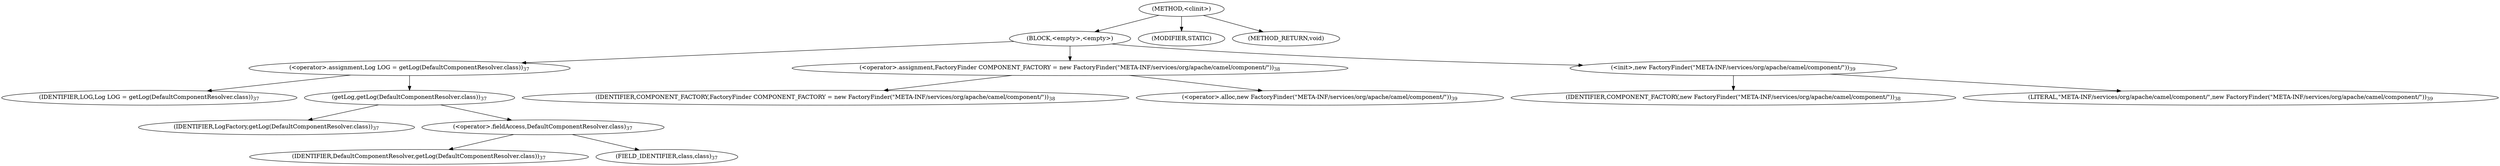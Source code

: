 digraph "&lt;clinit&gt;" {  
"205" [label = <(METHOD,&lt;clinit&gt;)> ]
"206" [label = <(BLOCK,&lt;empty&gt;,&lt;empty&gt;)> ]
"207" [label = <(&lt;operator&gt;.assignment,Log LOG = getLog(DefaultComponentResolver.class))<SUB>37</SUB>> ]
"208" [label = <(IDENTIFIER,LOG,Log LOG = getLog(DefaultComponentResolver.class))<SUB>37</SUB>> ]
"209" [label = <(getLog,getLog(DefaultComponentResolver.class))<SUB>37</SUB>> ]
"210" [label = <(IDENTIFIER,LogFactory,getLog(DefaultComponentResolver.class))<SUB>37</SUB>> ]
"211" [label = <(&lt;operator&gt;.fieldAccess,DefaultComponentResolver.class)<SUB>37</SUB>> ]
"212" [label = <(IDENTIFIER,DefaultComponentResolver,getLog(DefaultComponentResolver.class))<SUB>37</SUB>> ]
"213" [label = <(FIELD_IDENTIFIER,class,class)<SUB>37</SUB>> ]
"214" [label = <(&lt;operator&gt;.assignment,FactoryFinder COMPONENT_FACTORY = new FactoryFinder(&quot;META-INF/services/org/apache/camel/component/&quot;))<SUB>38</SUB>> ]
"215" [label = <(IDENTIFIER,COMPONENT_FACTORY,FactoryFinder COMPONENT_FACTORY = new FactoryFinder(&quot;META-INF/services/org/apache/camel/component/&quot;))<SUB>38</SUB>> ]
"216" [label = <(&lt;operator&gt;.alloc,new FactoryFinder(&quot;META-INF/services/org/apache/camel/component/&quot;))<SUB>39</SUB>> ]
"217" [label = <(&lt;init&gt;,new FactoryFinder(&quot;META-INF/services/org/apache/camel/component/&quot;))<SUB>39</SUB>> ]
"3" [label = <(IDENTIFIER,COMPONENT_FACTORY,new FactoryFinder(&quot;META-INF/services/org/apache/camel/component/&quot;))<SUB>38</SUB>> ]
"218" [label = <(LITERAL,&quot;META-INF/services/org/apache/camel/component/&quot;,new FactoryFinder(&quot;META-INF/services/org/apache/camel/component/&quot;))<SUB>39</SUB>> ]
"219" [label = <(MODIFIER,STATIC)> ]
"220" [label = <(METHOD_RETURN,void)> ]
  "205" -> "206" 
  "205" -> "219" 
  "205" -> "220" 
  "206" -> "207" 
  "206" -> "214" 
  "206" -> "217" 
  "207" -> "208" 
  "207" -> "209" 
  "209" -> "210" 
  "209" -> "211" 
  "211" -> "212" 
  "211" -> "213" 
  "214" -> "215" 
  "214" -> "216" 
  "217" -> "3" 
  "217" -> "218" 
}
